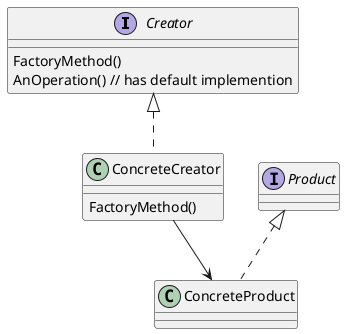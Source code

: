 @startuml
interface Creator {
    FactoryMethod()
    AnOperation() // has default implemention
}

class ConcreteCreator {
    FactoryMethod()
}
Creator <|.. ConcreteCreator

interface Product {
}

class ConcreteProduct {
}
Product <|.. ConcreteProduct
ConcreteCreator --> ConcreteProduct
@enduml